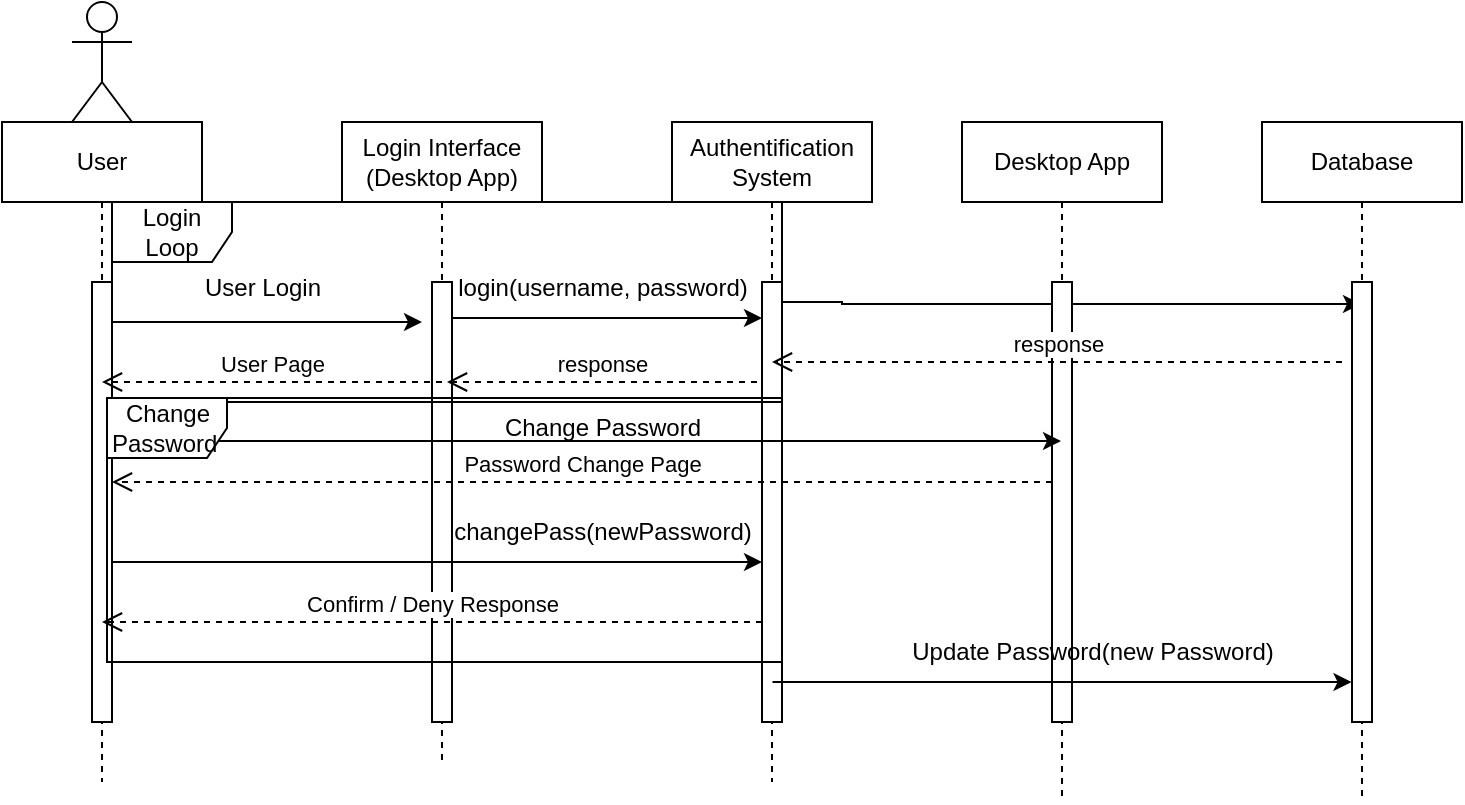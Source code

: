 <mxfile version="26.1.1">
  <diagram name="Page-1" id="2YBvvXClWsGukQMizWep">
    <mxGraphModel dx="1050" dy="621" grid="1" gridSize="10" guides="1" tooltips="1" connect="1" arrows="1" fold="1" page="1" pageScale="1" pageWidth="850" pageHeight="1100" math="0" shadow="0">
      <root>
        <mxCell id="0" />
        <mxCell id="1" parent="0" />
        <mxCell id="aM9ryv3xv72pqoxQDRHE-5" value="Login Interface&lt;div&gt;(Desktop App)&lt;/div&gt;" style="shape=umlLifeline;perimeter=lifelinePerimeter;whiteSpace=wrap;html=1;container=0;dropTarget=0;collapsible=0;recursiveResize=0;outlineConnect=0;portConstraint=eastwest;newEdgeStyle={&quot;edgeStyle&quot;:&quot;elbowEdgeStyle&quot;,&quot;elbow&quot;:&quot;vertical&quot;,&quot;curved&quot;:0,&quot;rounded&quot;:0};" parent="1" vertex="1">
          <mxGeometry x="210" y="120" width="100" height="320" as="geometry" />
        </mxCell>
        <mxCell id="aM9ryv3xv72pqoxQDRHE-6" value="" style="html=1;points=[];perimeter=orthogonalPerimeter;outlineConnect=0;targetShapes=umlLifeline;portConstraint=eastwest;newEdgeStyle={&quot;edgeStyle&quot;:&quot;elbowEdgeStyle&quot;,&quot;elbow&quot;:&quot;vertical&quot;,&quot;curved&quot;:0,&quot;rounded&quot;:0};" parent="aM9ryv3xv72pqoxQDRHE-5" vertex="1">
          <mxGeometry x="45" y="80" width="10" height="220" as="geometry" />
        </mxCell>
        <mxCell id="yWkAhvQST8Fs1WPdhRmA-1" value="" style="shape=umlActor;verticalLabelPosition=bottom;verticalAlign=top;html=1;outlineConnect=0;" vertex="1" parent="1">
          <mxGeometry x="75" y="60" width="30" height="60" as="geometry" />
        </mxCell>
        <mxCell id="yWkAhvQST8Fs1WPdhRmA-3" value="User" style="shape=umlLifeline;perimeter=lifelinePerimeter;whiteSpace=wrap;html=1;container=0;dropTarget=0;collapsible=0;recursiveResize=0;outlineConnect=0;portConstraint=eastwest;newEdgeStyle={&quot;edgeStyle&quot;:&quot;elbowEdgeStyle&quot;,&quot;elbow&quot;:&quot;vertical&quot;,&quot;curved&quot;:0,&quot;rounded&quot;:0};" vertex="1" parent="1">
          <mxGeometry x="40" y="120" width="100" height="330" as="geometry" />
        </mxCell>
        <mxCell id="yWkAhvQST8Fs1WPdhRmA-4" value="" style="html=1;points=[];perimeter=orthogonalPerimeter;outlineConnect=0;targetShapes=umlLifeline;portConstraint=eastwest;newEdgeStyle={&quot;edgeStyle&quot;:&quot;elbowEdgeStyle&quot;,&quot;elbow&quot;:&quot;vertical&quot;,&quot;curved&quot;:0,&quot;rounded&quot;:0};" vertex="1" parent="yWkAhvQST8Fs1WPdhRmA-3">
          <mxGeometry x="45" y="80" width="10" height="220" as="geometry" />
        </mxCell>
        <mxCell id="yWkAhvQST8Fs1WPdhRmA-5" value="Authentification&lt;div&gt;System&lt;/div&gt;" style="shape=umlLifeline;perimeter=lifelinePerimeter;whiteSpace=wrap;html=1;container=0;dropTarget=0;collapsible=0;recursiveResize=0;outlineConnect=0;portConstraint=eastwest;newEdgeStyle={&quot;edgeStyle&quot;:&quot;elbowEdgeStyle&quot;,&quot;elbow&quot;:&quot;vertical&quot;,&quot;curved&quot;:0,&quot;rounded&quot;:0};" vertex="1" parent="1">
          <mxGeometry x="375" y="120" width="100" height="330" as="geometry" />
        </mxCell>
        <mxCell id="yWkAhvQST8Fs1WPdhRmA-6" value="" style="html=1;points=[];perimeter=orthogonalPerimeter;outlineConnect=0;targetShapes=umlLifeline;portConstraint=eastwest;newEdgeStyle={&quot;edgeStyle&quot;:&quot;elbowEdgeStyle&quot;,&quot;elbow&quot;:&quot;vertical&quot;,&quot;curved&quot;:0,&quot;rounded&quot;:0};" vertex="1" parent="yWkAhvQST8Fs1WPdhRmA-5">
          <mxGeometry x="45" y="80" width="10" height="220" as="geometry" />
        </mxCell>
        <mxCell id="yWkAhvQST8Fs1WPdhRmA-9" style="edgeStyle=elbowEdgeStyle;rounded=0;orthogonalLoop=1;jettySize=auto;html=1;elbow=vertical;curved=0;" edge="1" parent="1" source="yWkAhvQST8Fs1WPdhRmA-4">
          <mxGeometry relative="1" as="geometry">
            <mxPoint x="100" y="220" as="sourcePoint" />
            <mxPoint x="250" y="220" as="targetPoint" />
            <Array as="points">
              <mxPoint x="240" y="220" />
            </Array>
          </mxGeometry>
        </mxCell>
        <mxCell id="yWkAhvQST8Fs1WPdhRmA-10" value="User Login" style="text;html=1;align=center;verticalAlign=middle;resizable=0;points=[];autosize=1;strokeColor=none;fillColor=none;" vertex="1" parent="1">
          <mxGeometry x="130" y="188" width="80" height="30" as="geometry" />
        </mxCell>
        <mxCell id="yWkAhvQST8Fs1WPdhRmA-11" style="edgeStyle=elbowEdgeStyle;rounded=0;orthogonalLoop=1;jettySize=auto;html=1;elbow=vertical;curved=0;" edge="1" parent="1">
          <mxGeometry relative="1" as="geometry">
            <mxPoint x="265" y="218" as="sourcePoint" />
            <mxPoint x="420" y="218" as="targetPoint" />
          </mxGeometry>
        </mxCell>
        <mxCell id="yWkAhvQST8Fs1WPdhRmA-12" value="login(username, password&lt;span style=&quot;background-color: transparent; color: light-dark(rgb(0, 0, 0), rgb(255, 255, 255));&quot;&gt;)&lt;/span&gt;&lt;div&gt;&lt;div&gt;&lt;br&gt;&lt;/div&gt;&lt;/div&gt;" style="text;html=1;align=center;verticalAlign=middle;resizable=0;points=[];autosize=1;strokeColor=none;fillColor=none;" vertex="1" parent="1">
          <mxGeometry x="255" y="190" width="170" height="40" as="geometry" />
        </mxCell>
        <mxCell id="yWkAhvQST8Fs1WPdhRmA-16" value="response" style="html=1;verticalAlign=bottom;endArrow=open;dashed=1;endSize=8;curved=0;rounded=0;" edge="1" parent="1">
          <mxGeometry relative="1" as="geometry">
            <mxPoint x="417.5" y="250" as="sourcePoint" />
            <mxPoint x="262.5" y="250" as="targetPoint" />
          </mxGeometry>
        </mxCell>
        <mxCell id="yWkAhvQST8Fs1WPdhRmA-31" style="edgeStyle=orthogonalEdgeStyle;rounded=0;orthogonalLoop=1;jettySize=auto;html=1;" edge="1" parent="1" source="yWkAhvQST8Fs1WPdhRmA-17" target="yWkAhvQST8Fs1WPdhRmA-29">
          <mxGeometry relative="1" as="geometry">
            <mxPoint x="490" y="210" as="targetPoint" />
            <Array as="points">
              <mxPoint x="460" y="210" />
              <mxPoint x="460" y="211" />
            </Array>
          </mxGeometry>
        </mxCell>
        <mxCell id="yWkAhvQST8Fs1WPdhRmA-17" value="Login Loop" style="shape=umlFrame;whiteSpace=wrap;html=1;pointerEvents=0;" vertex="1" parent="1">
          <mxGeometry x="95" y="160" width="335" height="100" as="geometry" />
        </mxCell>
        <mxCell id="yWkAhvQST8Fs1WPdhRmA-18" value="User Page" style="html=1;verticalAlign=bottom;endArrow=open;dashed=1;endSize=8;curved=0;rounded=0;" edge="1" parent="1" target="yWkAhvQST8Fs1WPdhRmA-3">
          <mxGeometry relative="1" as="geometry">
            <mxPoint x="260" y="250" as="sourcePoint" />
            <mxPoint x="170" y="250" as="targetPoint" />
          </mxGeometry>
        </mxCell>
        <mxCell id="yWkAhvQST8Fs1WPdhRmA-19" value="Desktop App" style="shape=umlLifeline;perimeter=lifelinePerimeter;whiteSpace=wrap;html=1;container=0;dropTarget=0;collapsible=0;recursiveResize=0;outlineConnect=0;portConstraint=eastwest;newEdgeStyle={&quot;edgeStyle&quot;:&quot;elbowEdgeStyle&quot;,&quot;elbow&quot;:&quot;vertical&quot;,&quot;curved&quot;:0,&quot;rounded&quot;:0};" vertex="1" parent="1">
          <mxGeometry x="520" y="120" width="100" height="340" as="geometry" />
        </mxCell>
        <mxCell id="yWkAhvQST8Fs1WPdhRmA-20" value="" style="html=1;points=[];perimeter=orthogonalPerimeter;outlineConnect=0;targetShapes=umlLifeline;portConstraint=eastwest;newEdgeStyle={&quot;edgeStyle&quot;:&quot;elbowEdgeStyle&quot;,&quot;elbow&quot;:&quot;vertical&quot;,&quot;curved&quot;:0,&quot;rounded&quot;:0};" vertex="1" parent="yWkAhvQST8Fs1WPdhRmA-19">
          <mxGeometry x="45" y="80" width="10" height="220" as="geometry" />
        </mxCell>
        <mxCell id="yWkAhvQST8Fs1WPdhRmA-21" style="edgeStyle=elbowEdgeStyle;rounded=0;orthogonalLoop=1;jettySize=auto;html=1;elbow=vertical;curved=0;" edge="1" parent="1">
          <mxGeometry relative="1" as="geometry">
            <mxPoint x="95" y="279.5" as="sourcePoint" />
            <mxPoint x="569.5" y="279.5" as="targetPoint" />
          </mxGeometry>
        </mxCell>
        <mxCell id="yWkAhvQST8Fs1WPdhRmA-22" value="Change Password" style="text;html=1;align=center;verticalAlign=middle;resizable=0;points=[];autosize=1;strokeColor=none;fillColor=none;" vertex="1" parent="1">
          <mxGeometry x="280" y="258" width="120" height="30" as="geometry" />
        </mxCell>
        <mxCell id="yWkAhvQST8Fs1WPdhRmA-23" value="Password Change Page" style="html=1;verticalAlign=bottom;endArrow=open;dashed=1;endSize=8;curved=0;rounded=0;" edge="1" parent="1">
          <mxGeometry relative="1" as="geometry">
            <mxPoint x="565" y="300" as="sourcePoint" />
            <mxPoint x="95" y="300" as="targetPoint" />
          </mxGeometry>
        </mxCell>
        <mxCell id="yWkAhvQST8Fs1WPdhRmA-24" style="edgeStyle=elbowEdgeStyle;rounded=0;orthogonalLoop=1;jettySize=auto;html=1;elbow=vertical;curved=0;" edge="1" parent="1" source="yWkAhvQST8Fs1WPdhRmA-25">
          <mxGeometry relative="1" as="geometry">
            <mxPoint x="95" y="340" as="sourcePoint" />
            <mxPoint x="424.5" y="340" as="targetPoint" />
          </mxGeometry>
        </mxCell>
        <mxCell id="yWkAhvQST8Fs1WPdhRmA-26" value="" style="edgeStyle=elbowEdgeStyle;rounded=0;orthogonalLoop=1;jettySize=auto;html=1;elbow=vertical;curved=0;" edge="1" parent="1" target="yWkAhvQST8Fs1WPdhRmA-6">
          <mxGeometry relative="1" as="geometry">
            <mxPoint x="95" y="340" as="sourcePoint" />
            <mxPoint x="424.5" y="340" as="targetPoint" />
          </mxGeometry>
        </mxCell>
        <mxCell id="yWkAhvQST8Fs1WPdhRmA-25" value="changePass(newPassword)" style="text;html=1;align=center;verticalAlign=middle;resizable=0;points=[];autosize=1;strokeColor=none;fillColor=none;" vertex="1" parent="1">
          <mxGeometry x="255" y="310" width="170" height="30" as="geometry" />
        </mxCell>
        <mxCell id="yWkAhvQST8Fs1WPdhRmA-28" value="Confirm / Deny Response" style="html=1;verticalAlign=bottom;endArrow=open;dashed=1;endSize=8;curved=0;rounded=0;" edge="1" parent="1" target="yWkAhvQST8Fs1WPdhRmA-3">
          <mxGeometry relative="1" as="geometry">
            <mxPoint x="420" y="370" as="sourcePoint" />
            <mxPoint x="340" y="370" as="targetPoint" />
          </mxGeometry>
        </mxCell>
        <mxCell id="yWkAhvQST8Fs1WPdhRmA-29" value="Database" style="shape=umlLifeline;perimeter=lifelinePerimeter;whiteSpace=wrap;html=1;container=0;dropTarget=0;collapsible=0;recursiveResize=0;outlineConnect=0;portConstraint=eastwest;newEdgeStyle={&quot;edgeStyle&quot;:&quot;elbowEdgeStyle&quot;,&quot;elbow&quot;:&quot;vertical&quot;,&quot;curved&quot;:0,&quot;rounded&quot;:0};" vertex="1" parent="1">
          <mxGeometry x="670" y="120" width="100" height="340" as="geometry" />
        </mxCell>
        <mxCell id="yWkAhvQST8Fs1WPdhRmA-30" value="" style="html=1;points=[];perimeter=orthogonalPerimeter;outlineConnect=0;targetShapes=umlLifeline;portConstraint=eastwest;newEdgeStyle={&quot;edgeStyle&quot;:&quot;elbowEdgeStyle&quot;,&quot;elbow&quot;:&quot;vertical&quot;,&quot;curved&quot;:0,&quot;rounded&quot;:0};" vertex="1" parent="yWkAhvQST8Fs1WPdhRmA-29">
          <mxGeometry x="45" y="80" width="10" height="220" as="geometry" />
        </mxCell>
        <mxCell id="yWkAhvQST8Fs1WPdhRmA-32" value="response" style="html=1;verticalAlign=bottom;endArrow=open;dashed=1;endSize=8;curved=0;rounded=0;" edge="1" parent="1" target="yWkAhvQST8Fs1WPdhRmA-5">
          <mxGeometry relative="1" as="geometry">
            <mxPoint x="710" y="240" as="sourcePoint" />
            <mxPoint x="630" y="240" as="targetPoint" />
          </mxGeometry>
        </mxCell>
        <mxCell id="yWkAhvQST8Fs1WPdhRmA-33" style="edgeStyle=elbowEdgeStyle;rounded=0;orthogonalLoop=1;jettySize=auto;html=1;elbow=vertical;curved=0;" edge="1" parent="1">
          <mxGeometry relative="1" as="geometry">
            <mxPoint x="425.25" y="400" as="sourcePoint" />
            <mxPoint x="714.75" y="400" as="targetPoint" />
          </mxGeometry>
        </mxCell>
        <mxCell id="yWkAhvQST8Fs1WPdhRmA-34" value="Update Password(new Password)" style="text;html=1;align=center;verticalAlign=middle;resizable=0;points=[];autosize=1;strokeColor=none;fillColor=none;" vertex="1" parent="1">
          <mxGeometry x="485" y="370" width="200" height="30" as="geometry" />
        </mxCell>
        <mxCell id="yWkAhvQST8Fs1WPdhRmA-35" value="Change Password&amp;nbsp;" style="shape=umlFrame;whiteSpace=wrap;html=1;pointerEvents=0;" vertex="1" parent="1">
          <mxGeometry x="92.5" y="258" width="337.5" height="132" as="geometry" />
        </mxCell>
      </root>
    </mxGraphModel>
  </diagram>
</mxfile>

